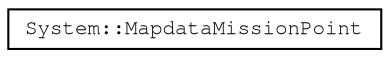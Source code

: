 digraph "Graphical Class Hierarchy"
{
 // LATEX_PDF_SIZE
  edge [fontname="FreeMono",fontsize="10",labelfontname="FreeMono",labelfontsize="10"];
  node [fontname="FreeMono",fontsize="10",shape=record];
  rankdir="LR";
  Node0 [label="System::MapdataMissionPoint",height=0.2,width=0.4,color="black", fillcolor="white", style="filled",URL="$class_system_1_1_mapdata_mission_point.html",tooltip=" "];
}
